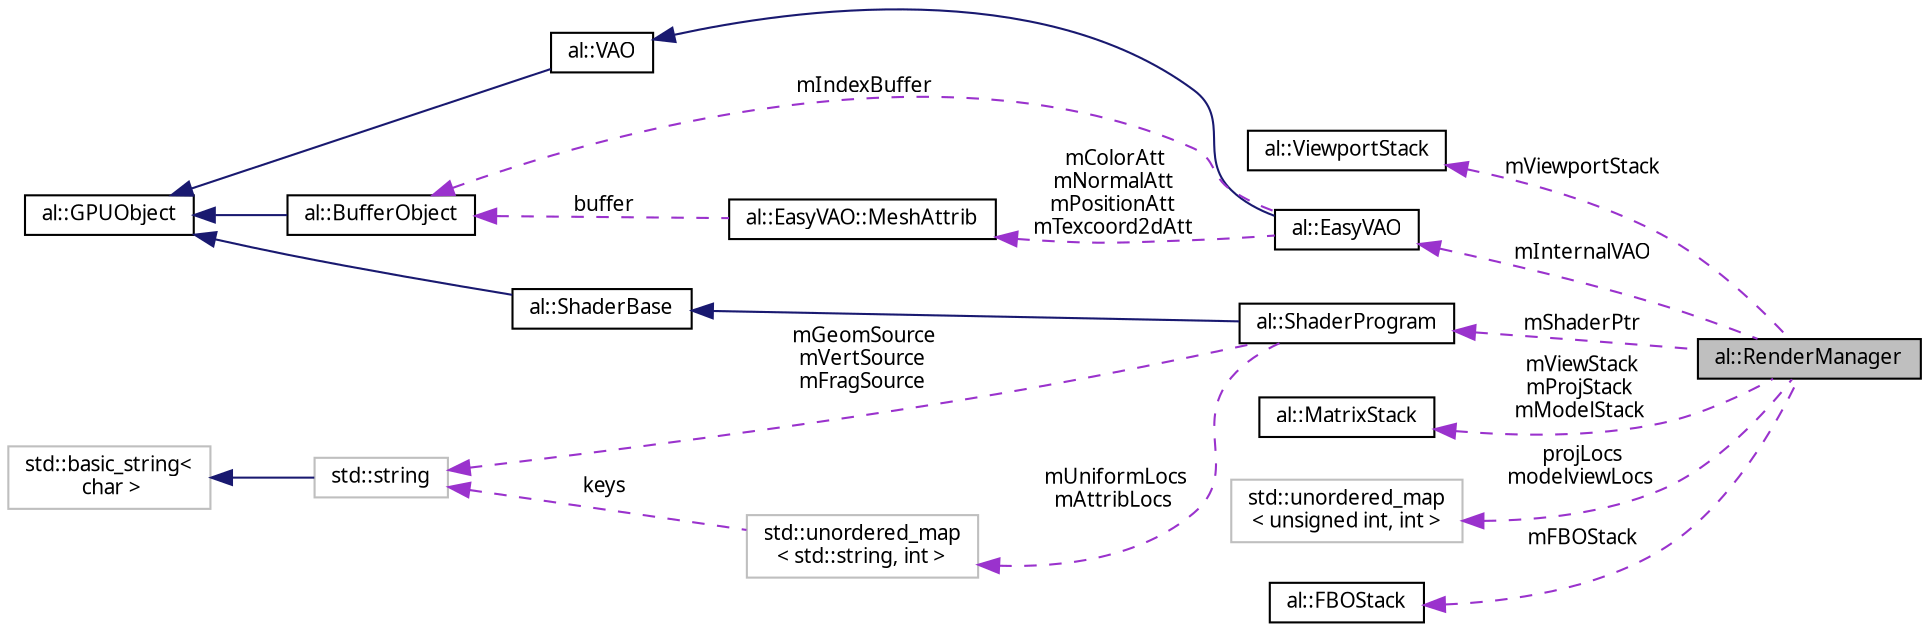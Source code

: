 digraph "al::RenderManager"
{
 // LATEX_PDF_SIZE
  bgcolor="transparent";
  edge [fontname="FreeSans.ttf",fontsize="10",labelfontname="FreeSans.ttf",labelfontsize="10"];
  node [fontname="FreeSans.ttf",fontsize="10",shape=record];
  rankdir="LR";
  Node1 [label="al::RenderManager",height=0.2,width=0.4,color="black", fillcolor="grey75", style="filled", fontcolor="black",tooltip=" "];
  Node2 -> Node1 [dir="back",color="darkorchid3",fontsize="10",style="dashed",label=" mViewportStack" ,fontname="FreeSans.ttf"];
  Node2 [label="al::ViewportStack",height=0.2,width=0.4,color="black",URL="$classal_1_1_viewport_stack.html",tooltip=" "];
  Node3 -> Node1 [dir="back",color="darkorchid3",fontsize="10",style="dashed",label=" mInternalVAO" ,fontname="FreeSans.ttf"];
  Node3 [label="al::EasyVAO",height=0.2,width=0.4,color="black",URL="$structal_1_1_easy_v_a_o.html",tooltip=" "];
  Node4 -> Node3 [dir="back",color="midnightblue",fontsize="10",style="solid",fontname="FreeSans.ttf"];
  Node4 [label="al::VAO",height=0.2,width=0.4,color="black",URL="$classal_1_1_v_a_o.html",tooltip=" "];
  Node5 -> Node4 [dir="back",color="midnightblue",fontsize="10",style="solid",fontname="FreeSans.ttf"];
  Node5 [label="al::GPUObject",height=0.2,width=0.4,color="black",URL="$classal_1_1_g_p_u_object.html",tooltip=" "];
  Node6 -> Node3 [dir="back",color="darkorchid3",fontsize="10",style="dashed",label=" mIndexBuffer" ,fontname="FreeSans.ttf"];
  Node6 [label="al::BufferObject",height=0.2,width=0.4,color="black",URL="$classal_1_1_buffer_object.html",tooltip=" "];
  Node5 -> Node6 [dir="back",color="midnightblue",fontsize="10",style="solid",fontname="FreeSans.ttf"];
  Node7 -> Node3 [dir="back",color="darkorchid3",fontsize="10",style="dashed",label=" mColorAtt\nmNormalAtt\nmPositionAtt\nmTexcoord2dAtt" ,fontname="FreeSans.ttf"];
  Node7 [label="al::EasyVAO::MeshAttrib",height=0.2,width=0.4,color="black",URL="$structal_1_1_easy_v_a_o_1_1_mesh_attrib.html",tooltip=" "];
  Node6 -> Node7 [dir="back",color="darkorchid3",fontsize="10",style="dashed",label=" buffer" ,fontname="FreeSans.ttf"];
  Node8 -> Node1 [dir="back",color="darkorchid3",fontsize="10",style="dashed",label=" mViewStack\nmProjStack\nmModelStack" ,fontname="FreeSans.ttf"];
  Node8 [label="al::MatrixStack",height=0.2,width=0.4,color="black",URL="$classal_1_1_matrix_stack.html",tooltip=" "];
  Node9 -> Node1 [dir="back",color="darkorchid3",fontsize="10",style="dashed",label=" projLocs\nmodelviewLocs" ,fontname="FreeSans.ttf"];
  Node9 [label="std::unordered_map\l\< unsigned int, int \>",height=0.2,width=0.4,color="grey75",tooltip=" "];
  Node10 -> Node1 [dir="back",color="darkorchid3",fontsize="10",style="dashed",label=" mFBOStack" ,fontname="FreeSans.ttf"];
  Node10 [label="al::FBOStack",height=0.2,width=0.4,color="black",URL="$classal_1_1_f_b_o_stack.html",tooltip=" "];
  Node11 -> Node1 [dir="back",color="darkorchid3",fontsize="10",style="dashed",label=" mShaderPtr" ,fontname="FreeSans.ttf"];
  Node11 [label="al::ShaderProgram",height=0.2,width=0.4,color="black",URL="$classal_1_1_shader_program.html",tooltip="Shader program object."];
  Node12 -> Node11 [dir="back",color="midnightblue",fontsize="10",style="solid",fontname="FreeSans.ttf"];
  Node12 [label="al::ShaderBase",height=0.2,width=0.4,color="black",URL="$classal_1_1_shader_base.html",tooltip=" "];
  Node5 -> Node12 [dir="back",color="midnightblue",fontsize="10",style="solid",fontname="FreeSans.ttf"];
  Node13 -> Node11 [dir="back",color="darkorchid3",fontsize="10",style="dashed",label=" mUniformLocs\nmAttribLocs" ,fontname="FreeSans.ttf"];
  Node13 [label="std::unordered_map\l\< std::string, int \>",height=0.2,width=0.4,color="grey75",tooltip=" "];
  Node14 -> Node13 [dir="back",color="darkorchid3",fontsize="10",style="dashed",label=" keys" ,fontname="FreeSans.ttf"];
  Node14 [label="std::string",height=0.2,width=0.4,color="grey75",tooltip="STL class."];
  Node15 -> Node14 [dir="back",color="midnightblue",fontsize="10",style="solid",fontname="FreeSans.ttf"];
  Node15 [label="std::basic_string\<\l char \>",height=0.2,width=0.4,color="grey75",tooltip="STL class."];
  Node14 -> Node11 [dir="back",color="darkorchid3",fontsize="10",style="dashed",label=" mGeomSource\nmVertSource\nmFragSource" ,fontname="FreeSans.ttf"];
}
